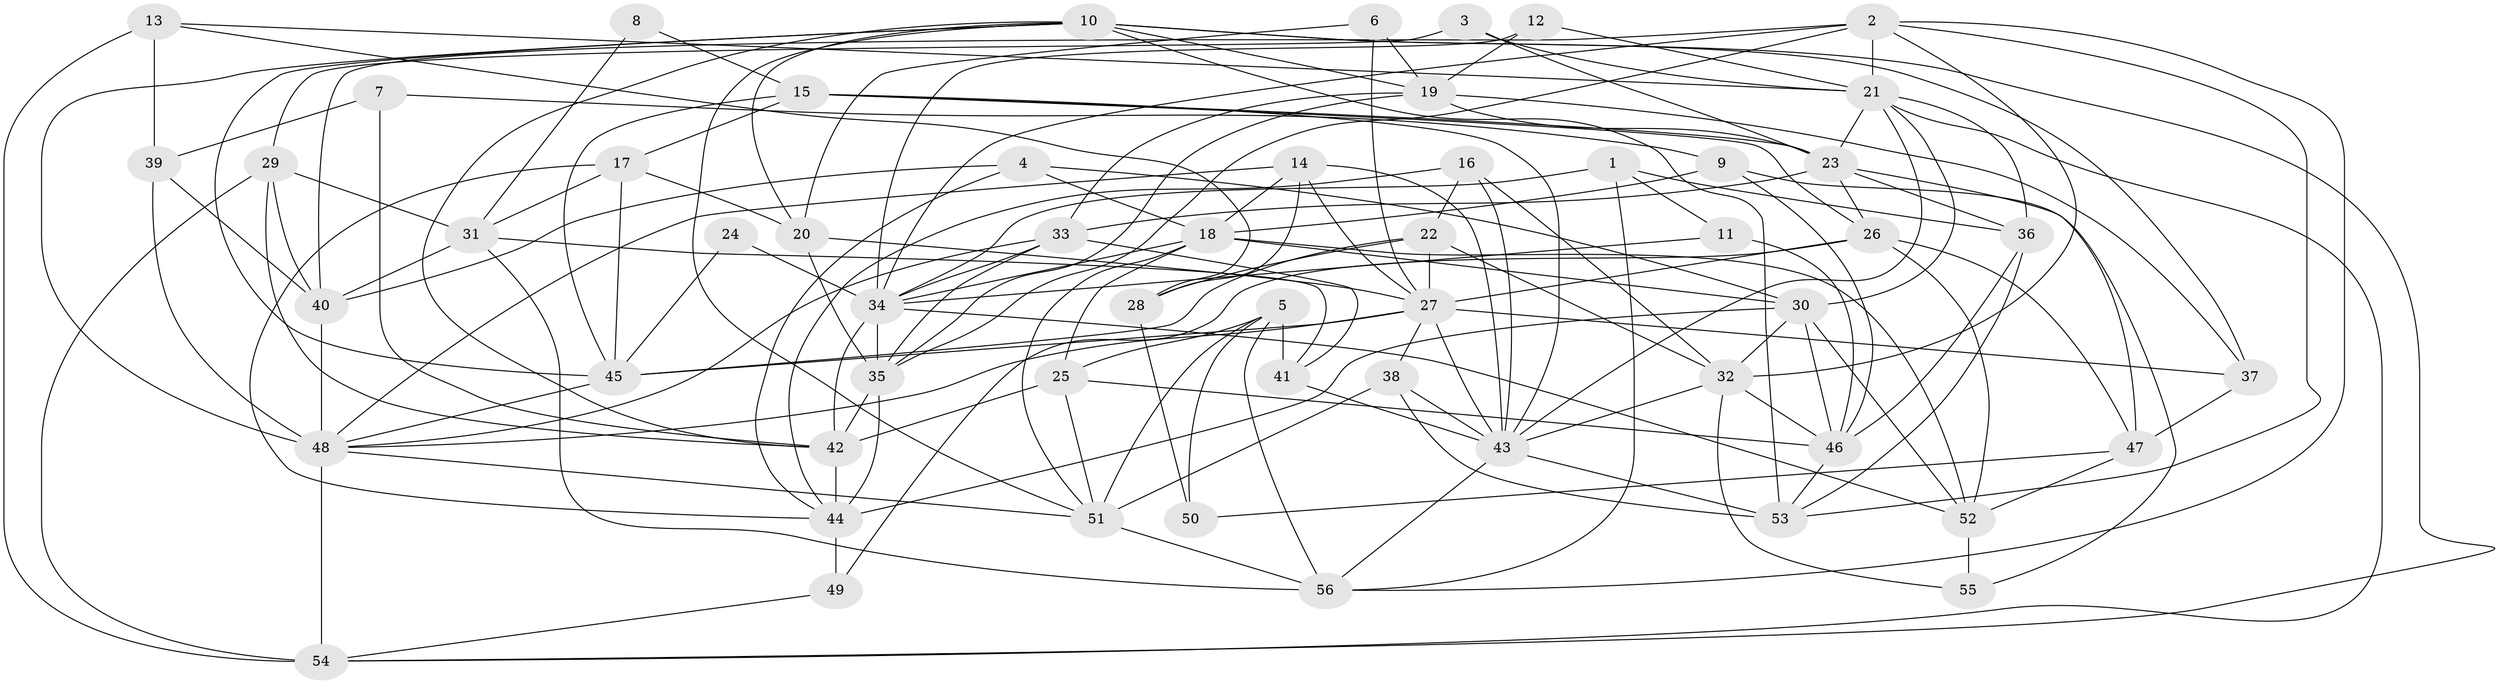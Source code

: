 // original degree distribution, {6: 0.08928571428571429, 5: 0.19642857142857142, 4: 0.33035714285714285, 3: 0.25, 7: 0.017857142857142856, 2: 0.10714285714285714, 8: 0.008928571428571428}
// Generated by graph-tools (version 1.1) at 2025/02/03/09/25 03:02:05]
// undirected, 56 vertices, 155 edges
graph export_dot {
graph [start="1"]
  node [color=gray90,style=filled];
  1;
  2;
  3;
  4;
  5;
  6;
  7;
  8;
  9;
  10;
  11;
  12;
  13;
  14;
  15;
  16;
  17;
  18;
  19;
  20;
  21;
  22;
  23;
  24;
  25;
  26;
  27;
  28;
  29;
  30;
  31;
  32;
  33;
  34;
  35;
  36;
  37;
  38;
  39;
  40;
  41;
  42;
  43;
  44;
  45;
  46;
  47;
  48;
  49;
  50;
  51;
  52;
  53;
  54;
  55;
  56;
  1 -- 11 [weight=1.0];
  1 -- 34 [weight=1.0];
  1 -- 36 [weight=1.0];
  1 -- 56 [weight=1.0];
  2 -- 21 [weight=1.0];
  2 -- 32 [weight=1.0];
  2 -- 34 [weight=1.0];
  2 -- 35 [weight=1.0];
  2 -- 40 [weight=1.0];
  2 -- 53 [weight=1.0];
  2 -- 56 [weight=1.0];
  3 -- 21 [weight=1.0];
  3 -- 23 [weight=1.0];
  3 -- 29 [weight=1.0];
  4 -- 18 [weight=1.0];
  4 -- 30 [weight=1.0];
  4 -- 40 [weight=1.0];
  4 -- 44 [weight=1.0];
  5 -- 25 [weight=1.0];
  5 -- 41 [weight=1.0];
  5 -- 50 [weight=1.0];
  5 -- 51 [weight=1.0];
  5 -- 56 [weight=1.0];
  6 -- 19 [weight=1.0];
  6 -- 20 [weight=1.0];
  6 -- 27 [weight=1.0];
  7 -- 9 [weight=1.0];
  7 -- 39 [weight=2.0];
  7 -- 42 [weight=1.0];
  8 -- 15 [weight=1.0];
  8 -- 31 [weight=1.0];
  9 -- 18 [weight=1.0];
  9 -- 46 [weight=1.0];
  9 -- 55 [weight=1.0];
  10 -- 19 [weight=1.0];
  10 -- 20 [weight=1.0];
  10 -- 37 [weight=2.0];
  10 -- 42 [weight=1.0];
  10 -- 45 [weight=1.0];
  10 -- 48 [weight=2.0];
  10 -- 51 [weight=1.0];
  10 -- 53 [weight=2.0];
  10 -- 54 [weight=1.0];
  11 -- 34 [weight=1.0];
  11 -- 46 [weight=1.0];
  12 -- 19 [weight=1.0];
  12 -- 21 [weight=1.0];
  12 -- 34 [weight=1.0];
  13 -- 21 [weight=1.0];
  13 -- 28 [weight=1.0];
  13 -- 39 [weight=1.0];
  13 -- 54 [weight=2.0];
  14 -- 18 [weight=1.0];
  14 -- 27 [weight=1.0];
  14 -- 28 [weight=1.0];
  14 -- 43 [weight=1.0];
  14 -- 48 [weight=1.0];
  15 -- 17 [weight=1.0];
  15 -- 23 [weight=1.0];
  15 -- 26 [weight=1.0];
  15 -- 43 [weight=1.0];
  15 -- 45 [weight=1.0];
  16 -- 22 [weight=1.0];
  16 -- 32 [weight=1.0];
  16 -- 43 [weight=1.0];
  16 -- 44 [weight=1.0];
  17 -- 20 [weight=1.0];
  17 -- 31 [weight=1.0];
  17 -- 44 [weight=1.0];
  17 -- 45 [weight=1.0];
  18 -- 25 [weight=1.0];
  18 -- 30 [weight=1.0];
  18 -- 34 [weight=1.0];
  18 -- 51 [weight=1.0];
  18 -- 52 [weight=1.0];
  19 -- 23 [weight=2.0];
  19 -- 33 [weight=1.0];
  19 -- 35 [weight=1.0];
  19 -- 37 [weight=1.0];
  20 -- 27 [weight=1.0];
  20 -- 35 [weight=1.0];
  21 -- 23 [weight=1.0];
  21 -- 30 [weight=1.0];
  21 -- 36 [weight=1.0];
  21 -- 43 [weight=1.0];
  21 -- 54 [weight=1.0];
  22 -- 27 [weight=1.0];
  22 -- 28 [weight=1.0];
  22 -- 32 [weight=1.0];
  22 -- 45 [weight=2.0];
  23 -- 26 [weight=1.0];
  23 -- 33 [weight=1.0];
  23 -- 36 [weight=1.0];
  23 -- 47 [weight=1.0];
  24 -- 34 [weight=1.0];
  24 -- 45 [weight=1.0];
  25 -- 42 [weight=1.0];
  25 -- 46 [weight=1.0];
  25 -- 51 [weight=1.0];
  26 -- 27 [weight=1.0];
  26 -- 47 [weight=1.0];
  26 -- 49 [weight=1.0];
  26 -- 52 [weight=1.0];
  27 -- 37 [weight=1.0];
  27 -- 38 [weight=1.0];
  27 -- 43 [weight=1.0];
  27 -- 45 [weight=1.0];
  27 -- 48 [weight=1.0];
  28 -- 50 [weight=1.0];
  29 -- 31 [weight=1.0];
  29 -- 40 [weight=1.0];
  29 -- 42 [weight=1.0];
  29 -- 54 [weight=1.0];
  30 -- 32 [weight=1.0];
  30 -- 44 [weight=1.0];
  30 -- 46 [weight=1.0];
  30 -- 52 [weight=1.0];
  31 -- 40 [weight=1.0];
  31 -- 41 [weight=1.0];
  31 -- 56 [weight=1.0];
  32 -- 43 [weight=1.0];
  32 -- 46 [weight=1.0];
  32 -- 55 [weight=1.0];
  33 -- 34 [weight=2.0];
  33 -- 35 [weight=1.0];
  33 -- 41 [weight=1.0];
  33 -- 48 [weight=1.0];
  34 -- 35 [weight=1.0];
  34 -- 42 [weight=1.0];
  34 -- 52 [weight=1.0];
  35 -- 42 [weight=1.0];
  35 -- 44 [weight=2.0];
  36 -- 46 [weight=1.0];
  36 -- 53 [weight=1.0];
  37 -- 47 [weight=1.0];
  38 -- 43 [weight=1.0];
  38 -- 51 [weight=2.0];
  38 -- 53 [weight=1.0];
  39 -- 40 [weight=1.0];
  39 -- 48 [weight=2.0];
  40 -- 48 [weight=1.0];
  41 -- 43 [weight=1.0];
  42 -- 44 [weight=1.0];
  43 -- 53 [weight=1.0];
  43 -- 56 [weight=1.0];
  44 -- 49 [weight=2.0];
  45 -- 48 [weight=1.0];
  46 -- 53 [weight=1.0];
  47 -- 50 [weight=1.0];
  47 -- 52 [weight=1.0];
  48 -- 51 [weight=1.0];
  48 -- 54 [weight=1.0];
  49 -- 54 [weight=1.0];
  51 -- 56 [weight=1.0];
  52 -- 55 [weight=1.0];
}
